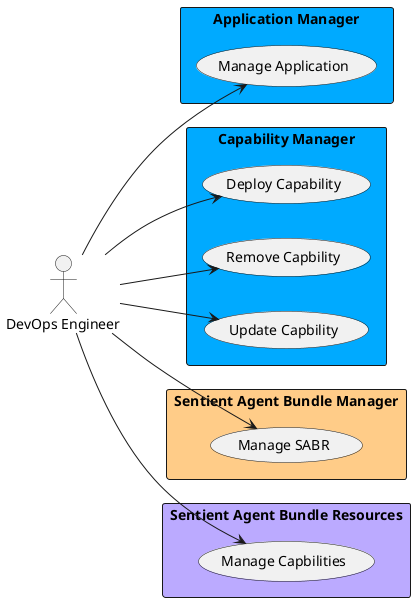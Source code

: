 @startuml

left to right direction


Actor "DevOps Engineer" as DevOpsEngineer


rectangle "Application Manager" as am #00aaff {
        usecase "Manage Application" as ManageApplication
    DevOpsEngineer --> ManageApplication

}

rectangle "Capability Manager" as cm #00aaff {
        usecase "Deploy Capability" as DeployCapability
    DevOpsEngineer --> DeployCapability
    usecase "Remove Capbility" as RemoveCapbility
    DevOpsEngineer --> RemoveCapbility
    usecase "Update Capbility" as UpdateCapbility
    DevOpsEngineer --> UpdateCapbility

}

rectangle "Sentient Agent Bundle Manager" as sabm #ffcc88 {
        usecase "Manage SABR" as ManageSABR
    DevOpsEngineer --> ManageSABR

}

rectangle "Sentient Agent Bundle Resources" as sabr #bbaaff {
        usecase "Manage Capbilities" as ManageCapbilities
    DevOpsEngineer --> ManageCapbilities

}


@enduml
